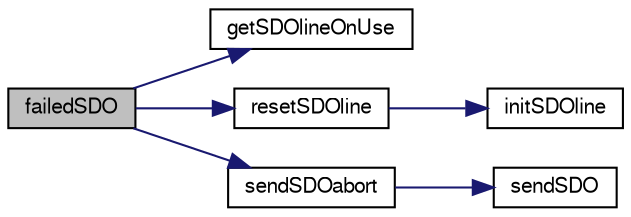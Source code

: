 digraph "failedSDO"
{
  edge [fontname="FreeSans",fontsize="10",labelfontname="FreeSans",labelfontsize="10"];
  node [fontname="FreeSans",fontsize="10",shape=record];
  rankdir="LR";
  Node1 [label="failedSDO",height=0.2,width=0.4,color="black", fillcolor="grey75", style="filled" fontcolor="black"];
  Node1 -> Node2 [color="midnightblue",fontsize="10",style="solid",fontname="FreeSans"];
  Node2 [label="getSDOlineOnUse",height=0.2,width=0.4,color="black", fillcolor="white", style="filled",URL="$sdo_8c.html#a3a6660620ea5fb37d311afc3d9a301c2",tooltip="Search for the line, in the transfers array, which contains the beginning of the reception of a fragm..."];
  Node1 -> Node3 [color="midnightblue",fontsize="10",style="solid",fontname="FreeSans"];
  Node3 [label="resetSDOline",height=0.2,width=0.4,color="black", fillcolor="white", style="filled",URL="$sdo_8c.html#a42d33be015d4c4c83c73f1f0e588f481",tooltip="Reset an unused line. "];
  Node3 -> Node4 [color="midnightblue",fontsize="10",style="solid",fontname="FreeSans"];
  Node4 [label="initSDOline",height=0.2,width=0.4,color="black", fillcolor="white", style="filled",URL="$sdo_8c.html#aa570e2c8e69527298b428563a38ced9f",tooltip="Initialize some fields of the structure. "];
  Node1 -> Node5 [color="midnightblue",fontsize="10",style="solid",fontname="FreeSans"];
  Node5 [label="sendSDOabort",height=0.2,width=0.4,color="black", fillcolor="white", style="filled",URL="$sdo_8c.html#a8d0032d382891d6804947e9514fe3720",tooltip="Transmit a SDO error to the client. The reasons may be : Read/Write to a undefined object Read/Write ..."];
  Node5 -> Node6 [color="midnightblue",fontsize="10",style="solid",fontname="FreeSans"];
  Node6 [label="sendSDO",height=0.2,width=0.4,color="black", fillcolor="white", style="filled",URL="$sdo_8c.html#a2f61d90737fb951b4b33c05e9b9810d7",tooltip="Transmit a SDO frame on the bus bus_id. "];
}
